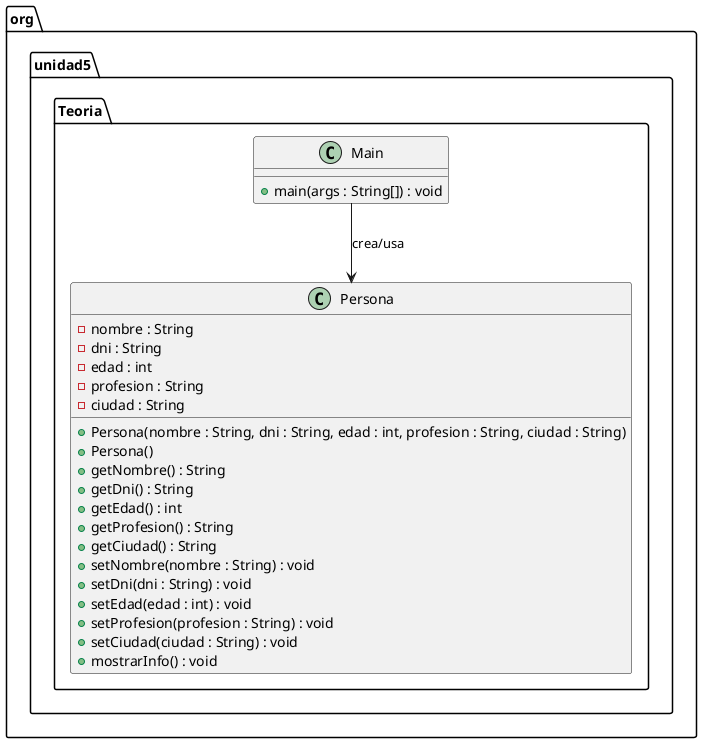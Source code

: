 @startuml
package "org.unidad5.Teoria" {

    class Persona {
        - nombre : String
        - dni : String
        - edad : int
        - profesion : String
        - ciudad : String

        + Persona(nombre : String, dni : String, edad : int, profesion : String, ciudad : String)
        + Persona()
        + getNombre() : String
        + getDni() : String
        + getEdad() : int
        + getProfesion() : String
        + getCiudad() : String
        + setNombre(nombre : String) : void
        + setDni(dni : String) : void
        + setEdad(edad : int) : void
        + setProfesion(profesion : String) : void
        + setCiudad(ciudad : String) : void
        + mostrarInfo() : void
    }

    class Main {
        + main(args : String[]) : void
    }

    Main --> Persona : crea/usa
}
@enduml
